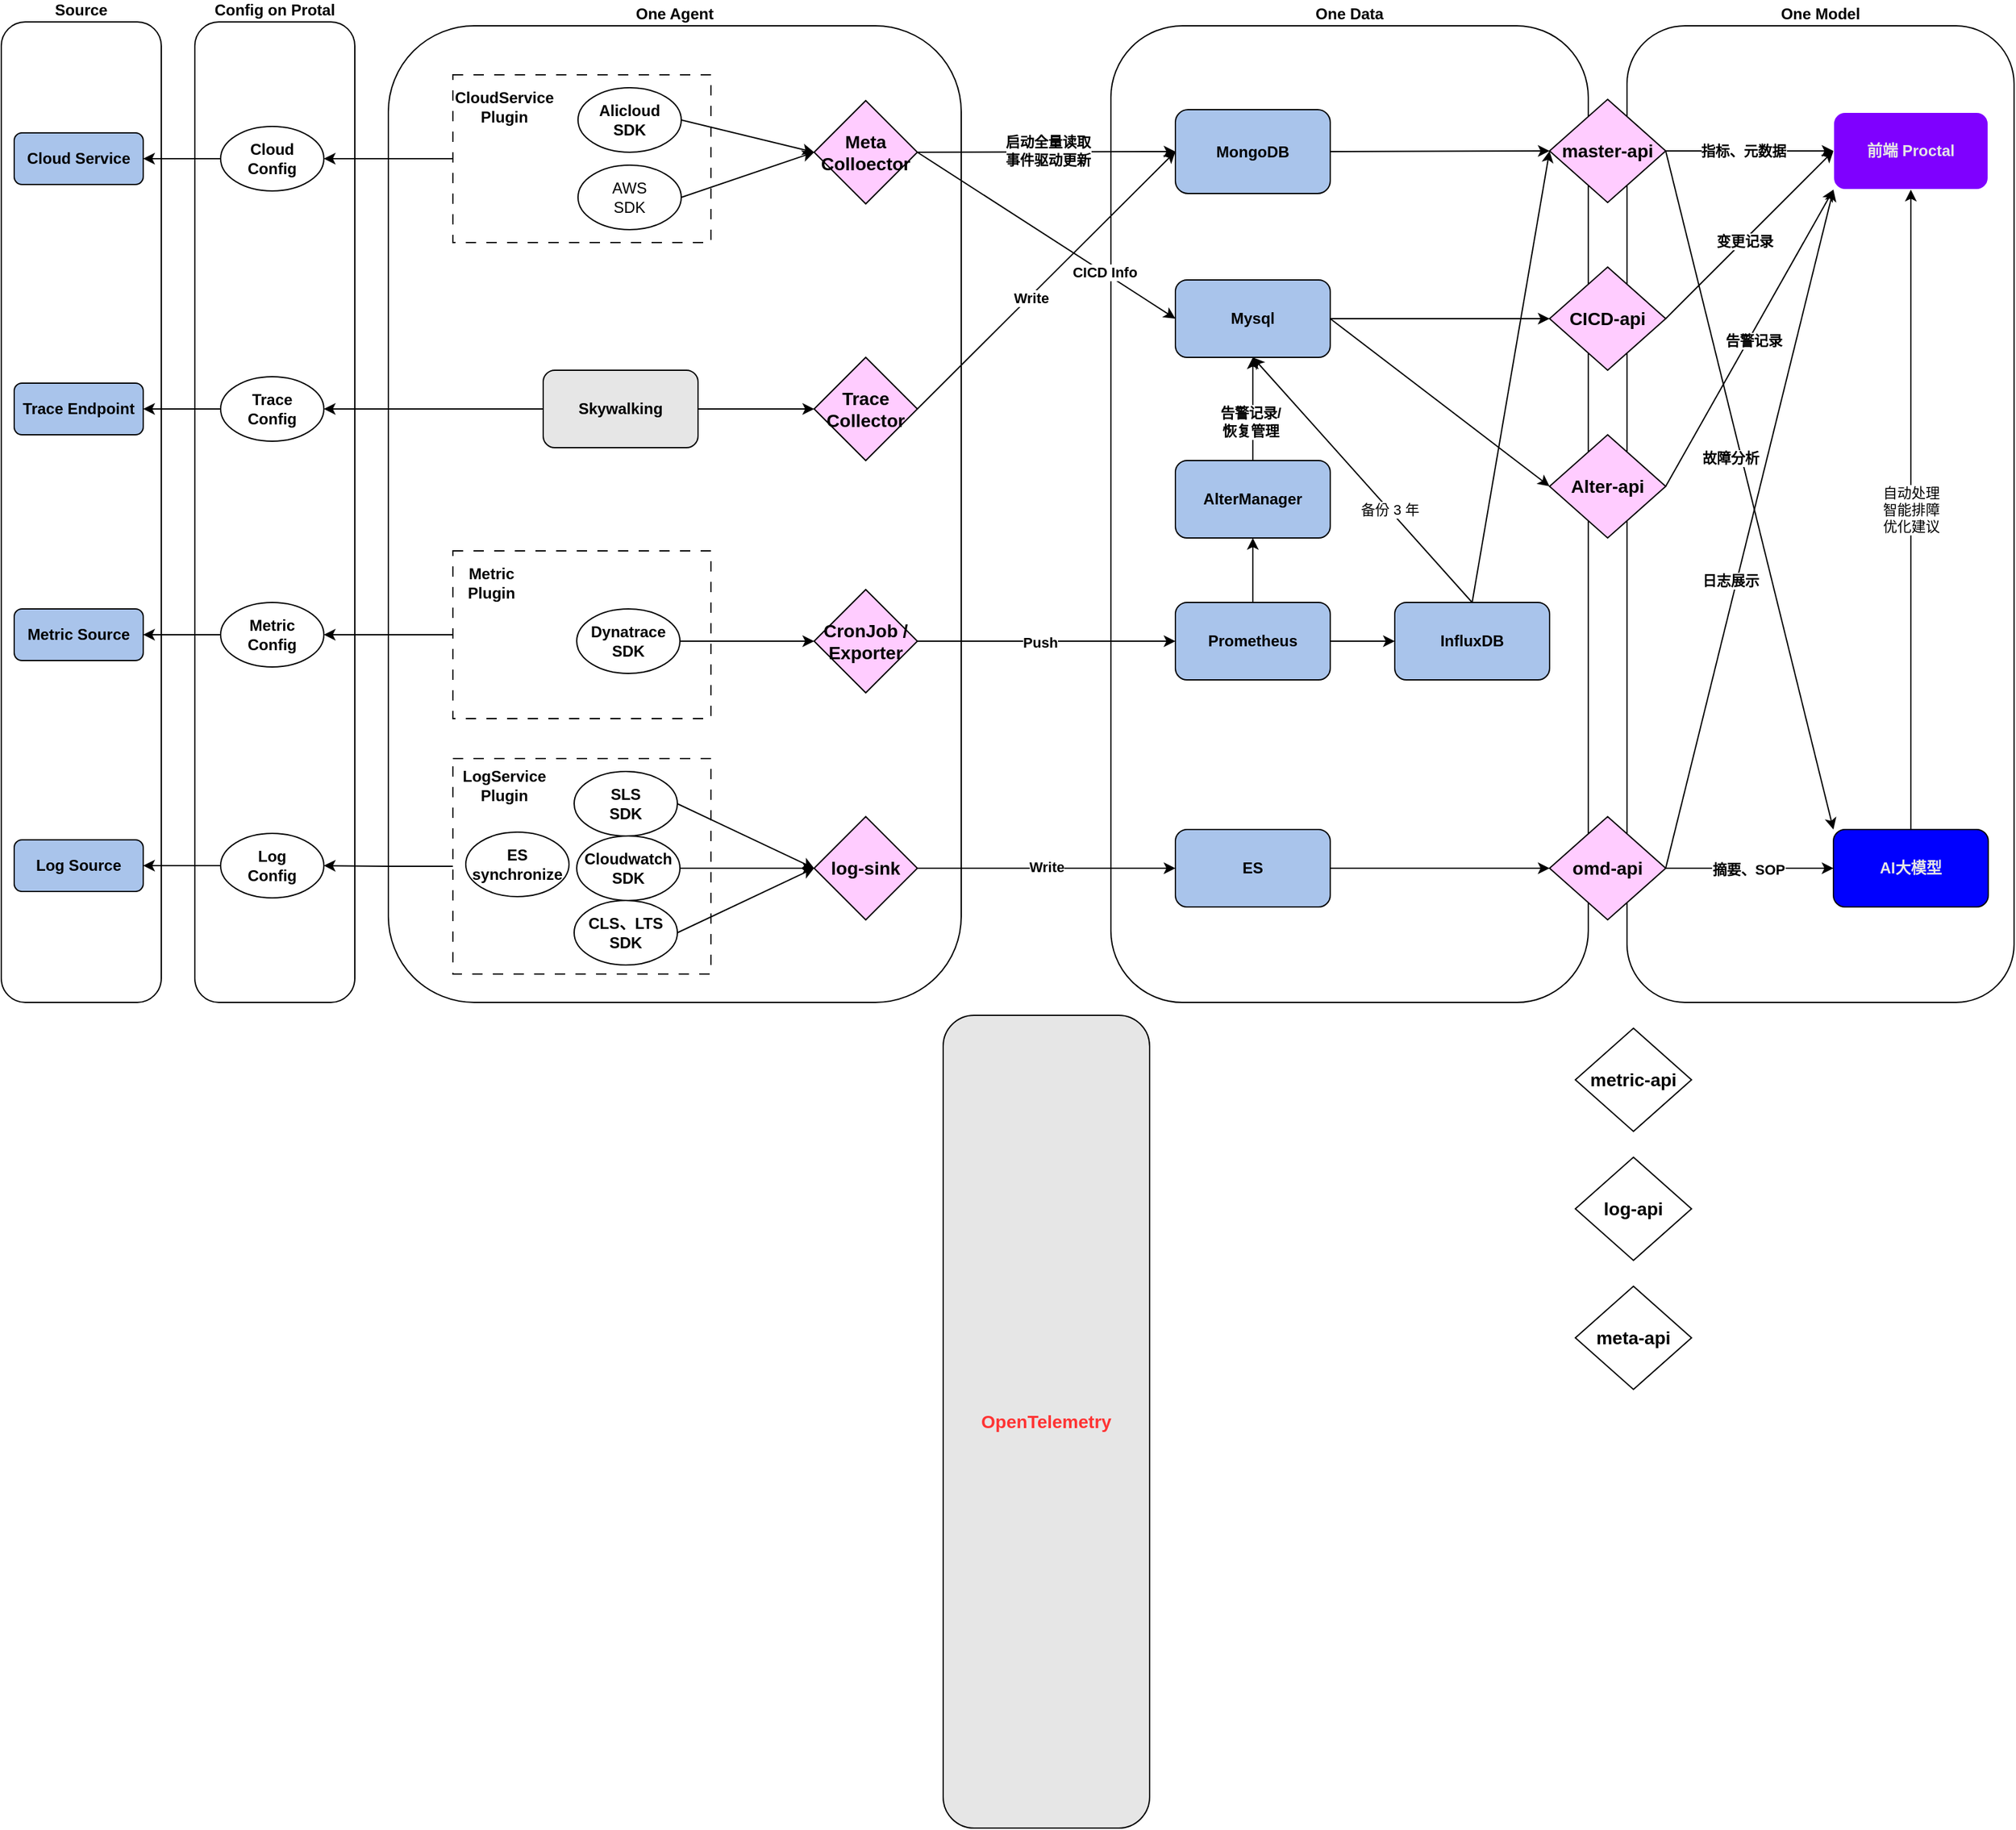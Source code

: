 <mxfile version="21.6.6" type="github">
  <diagram name="第 1 页" id="N1-KNFquu0YFQFn82y0o">
    <mxGraphModel dx="1034" dy="398" grid="1" gridSize="10" guides="0" tooltips="1" connect="1" arrows="1" fold="1" page="1" pageScale="1" pageWidth="827" pageHeight="1169" math="0" shadow="0">
      <root>
        <mxCell id="0" />
        <mxCell id="1" parent="0" />
        <mxCell id="QkV-Cp4CuRcncDUJaHf6-33" value="One Data" style="rounded=1;whiteSpace=wrap;html=1;fillColor=none;labelPosition=center;verticalLabelPosition=top;align=center;verticalAlign=bottom;fontStyle=1;movable=1;resizable=1;rotatable=1;deletable=1;editable=1;locked=0;connectable=1;" parent="1" vertex="1">
          <mxGeometry x="870" y="43" width="370" height="757" as="geometry" />
        </mxCell>
        <mxCell id="QkV-Cp4CuRcncDUJaHf6-35" value="One Model" style="rounded=1;whiteSpace=wrap;html=1;fillColor=none;labelPosition=center;verticalLabelPosition=top;align=center;verticalAlign=bottom;fontStyle=1" parent="1" vertex="1">
          <mxGeometry x="1270" y="43" width="300" height="757" as="geometry" />
        </mxCell>
        <mxCell id="Uf4ihw__WMp9rh9Pb5De-73" value="Config on Protal" style="rounded=1;whiteSpace=wrap;html=1;fillColor=none;labelPosition=center;verticalLabelPosition=top;align=center;verticalAlign=bottom;fontStyle=1" vertex="1" parent="1">
          <mxGeometry x="160" y="40" width="124" height="760" as="geometry" />
        </mxCell>
        <mxCell id="Uf4ihw__WMp9rh9Pb5De-74" value="Source" style="rounded=1;whiteSpace=wrap;html=1;fillColor=none;labelPosition=center;verticalLabelPosition=top;align=center;verticalAlign=bottom;fontStyle=1" vertex="1" parent="1">
          <mxGeometry x="10" y="40" width="124" height="760" as="geometry" />
        </mxCell>
        <mxCell id="QkV-Cp4CuRcncDUJaHf6-42" value="One Agent" style="rounded=1;whiteSpace=wrap;html=1;fillColor=none;labelPosition=center;verticalLabelPosition=top;align=center;verticalAlign=bottom;fontStyle=1" parent="1" vertex="1">
          <mxGeometry x="310" y="43" width="444" height="757" as="geometry" />
        </mxCell>
        <mxCell id="Uf4ihw__WMp9rh9Pb5De-84" style="edgeStyle=orthogonalEdgeStyle;rounded=0;orthogonalLoop=1;jettySize=auto;html=1;exitX=0;exitY=0.5;exitDx=0;exitDy=0;entryX=1;entryY=0.5;entryDx=0;entryDy=0;" edge="1" parent="1" source="Uf4ihw__WMp9rh9Pb5De-65" target="Uf4ihw__WMp9rh9Pb5De-80">
          <mxGeometry relative="1" as="geometry" />
        </mxCell>
        <mxCell id="Uf4ihw__WMp9rh9Pb5De-83" style="edgeStyle=orthogonalEdgeStyle;rounded=0;orthogonalLoop=1;jettySize=auto;html=1;exitX=0;exitY=0.5;exitDx=0;exitDy=0;entryX=1;entryY=0.5;entryDx=0;entryDy=0;" edge="1" parent="1" source="Uf4ihw__WMp9rh9Pb5De-64" target="Uf4ihw__WMp9rh9Pb5De-79">
          <mxGeometry relative="1" as="geometry" />
        </mxCell>
        <mxCell id="Uf4ihw__WMp9rh9Pb5De-81" style="edgeStyle=orthogonalEdgeStyle;rounded=0;orthogonalLoop=1;jettySize=auto;html=1;exitX=0;exitY=0.5;exitDx=0;exitDy=0;entryX=1;entryY=0.5;entryDx=0;entryDy=0;" edge="1" parent="1" source="Uf4ihw__WMp9rh9Pb5De-63" target="Uf4ihw__WMp9rh9Pb5De-77">
          <mxGeometry relative="1" as="geometry" />
        </mxCell>
        <mxCell id="QkV-Cp4CuRcncDUJaHf6-18" value="OpenTelemetry" style="rounded=1;whiteSpace=wrap;html=1;fillColor=#E6E6E6;fontColor=#FF3333;fontStyle=1;fontSize=14;" parent="1" vertex="1">
          <mxGeometry x="740" y="810" width="160" height="630" as="geometry" />
        </mxCell>
        <mxCell id="QkV-Cp4CuRcncDUJaHf6-58" style="edgeStyle=orthogonalEdgeStyle;rounded=0;orthogonalLoop=1;jettySize=auto;html=1;exitX=1;exitY=0.5;exitDx=0;exitDy=0;entryX=0;entryY=0.5;entryDx=0;entryDy=0;" parent="1" source="Uf4ihw__WMp9rh9Pb5De-17" target="QkV-Cp4CuRcncDUJaHf6-65" edge="1">
          <mxGeometry relative="1" as="geometry">
            <mxPoint x="800" y="613" as="targetPoint" />
            <mxPoint x="740" y="613" as="sourcePoint" />
          </mxGeometry>
        </mxCell>
        <mxCell id="Uf4ihw__WMp9rh9Pb5De-69" value="Push" style="edgeLabel;html=1;align=center;verticalAlign=middle;resizable=0;points=[];fontStyle=1" vertex="1" connectable="0" parent="QkV-Cp4CuRcncDUJaHf6-58">
          <mxGeometry x="-0.054" y="-1" relative="1" as="geometry">
            <mxPoint as="offset" />
          </mxGeometry>
        </mxCell>
        <mxCell id="QkV-Cp4CuRcncDUJaHf6-45" style="rounded=0;orthogonalLoop=1;jettySize=auto;html=1;exitX=1;exitY=0.5;exitDx=0;exitDy=0;entryX=0;entryY=0.5;entryDx=0;entryDy=0;" parent="1" source="Uf4ihw__WMp9rh9Pb5De-23" target="QkV-Cp4CuRcncDUJaHf6-44" edge="1">
          <mxGeometry relative="1" as="geometry">
            <mxPoint x="1310" y="393" as="sourcePoint" />
          </mxGeometry>
        </mxCell>
        <mxCell id="Uf4ihw__WMp9rh9Pb5De-72" value="摘要、SOP" style="edgeLabel;html=1;align=center;verticalAlign=middle;resizable=0;points=[];fontStyle=1" vertex="1" connectable="0" parent="QkV-Cp4CuRcncDUJaHf6-45">
          <mxGeometry x="-0.021" y="-1" relative="1" as="geometry">
            <mxPoint as="offset" />
          </mxGeometry>
        </mxCell>
        <mxCell id="QkV-Cp4CuRcncDUJaHf6-39" value="&lt;font color=&quot;#e6e6e6&quot;&gt;前端 Proctal&lt;/font&gt;" style="rounded=1;whiteSpace=wrap;html=1;fillColor=#7F00FF;fontStyle=1;strokeColor=#FFFFFF;" parent="1" vertex="1">
          <mxGeometry x="1430" y="110" width="120" height="60" as="geometry" />
        </mxCell>
        <mxCell id="QkV-Cp4CuRcncDUJaHf6-47" value="自动处理&lt;br&gt;智能排障&lt;br&gt;优化建议" style="edgeStyle=orthogonalEdgeStyle;rounded=0;orthogonalLoop=1;jettySize=auto;html=1;exitX=0.5;exitY=0;exitDx=0;exitDy=0;entryX=0.5;entryY=1;entryDx=0;entryDy=0;" parent="1" source="QkV-Cp4CuRcncDUJaHf6-44" target="QkV-Cp4CuRcncDUJaHf6-39" edge="1">
          <mxGeometry relative="1" as="geometry" />
        </mxCell>
        <mxCell id="QkV-Cp4CuRcncDUJaHf6-44" value="AI大模型" style="rounded=1;whiteSpace=wrap;html=1;fontStyle=1;fillColor=#0000FF;fontColor=#E6E6E6;" parent="1" vertex="1">
          <mxGeometry x="1430" y="666" width="120" height="60" as="geometry" />
        </mxCell>
        <mxCell id="Uf4ihw__WMp9rh9Pb5De-7" style="edgeStyle=orthogonalEdgeStyle;rounded=0;orthogonalLoop=1;jettySize=auto;html=1;exitX=1;exitY=0.5;exitDx=0;exitDy=0;entryX=0;entryY=0.5;entryDx=0;entryDy=0;" edge="1" parent="1" source="QkV-Cp4CuRcncDUJaHf6-65" target="QkV-Cp4CuRcncDUJaHf6-66">
          <mxGeometry relative="1" as="geometry" />
        </mxCell>
        <mxCell id="Uf4ihw__WMp9rh9Pb5De-106" style="rounded=0;orthogonalLoop=1;jettySize=auto;html=1;exitX=0.5;exitY=0;exitDx=0;exitDy=0;entryX=0.5;entryY=1;entryDx=0;entryDy=0;" edge="1" parent="1" source="Uf4ihw__WMp9rh9Pb5De-120" target="Uf4ihw__WMp9rh9Pb5De-104">
          <mxGeometry relative="1" as="geometry" />
        </mxCell>
        <mxCell id="Uf4ihw__WMp9rh9Pb5De-108" value="告警记录/&lt;br&gt;恢复管理" style="edgeLabel;html=1;align=center;verticalAlign=middle;resizable=0;points=[];fontStyle=1" vertex="1" connectable="0" parent="Uf4ihw__WMp9rh9Pb5De-106">
          <mxGeometry x="0.119" y="2" relative="1" as="geometry">
            <mxPoint y="15" as="offset" />
          </mxGeometry>
        </mxCell>
        <mxCell id="QkV-Cp4CuRcncDUJaHf6-65" value="Prometheus" style="rounded=1;whiteSpace=wrap;html=1;fontStyle=1;fillColor=#A9C4EB;" parent="1" vertex="1">
          <mxGeometry x="920" y="490" width="120" height="60" as="geometry" />
        </mxCell>
        <mxCell id="Uf4ihw__WMp9rh9Pb5De-105" style="rounded=0;orthogonalLoop=1;jettySize=auto;html=1;exitX=0.5;exitY=0;exitDx=0;exitDy=0;entryX=0.5;entryY=1;entryDx=0;entryDy=0;" edge="1" parent="1" source="QkV-Cp4CuRcncDUJaHf6-66" target="Uf4ihw__WMp9rh9Pb5De-104">
          <mxGeometry relative="1" as="geometry">
            <mxPoint x="1120" y="400" as="sourcePoint" />
            <mxPoint x="980" y="380" as="targetPoint" />
          </mxGeometry>
        </mxCell>
        <mxCell id="Uf4ihw__WMp9rh9Pb5De-107" value="备份 3 年" style="edgeLabel;html=1;align=center;verticalAlign=middle;resizable=0;points=[];" vertex="1" connectable="0" parent="Uf4ihw__WMp9rh9Pb5De-105">
          <mxGeometry x="-0.242" relative="1" as="geometry">
            <mxPoint as="offset" />
          </mxGeometry>
        </mxCell>
        <mxCell id="QkV-Cp4CuRcncDUJaHf6-66" value="InfluxDB" style="rounded=1;whiteSpace=wrap;html=1;fontStyle=1;fillColor=#A9C4EB;" parent="1" vertex="1">
          <mxGeometry x="1090" y="490" width="120" height="60" as="geometry" />
        </mxCell>
        <mxCell id="Uf4ihw__WMp9rh9Pb5De-47" style="edgeStyle=orthogonalEdgeStyle;rounded=0;orthogonalLoop=1;jettySize=auto;html=1;exitX=1;exitY=0.5;exitDx=0;exitDy=0;entryX=0;entryY=0.5;entryDx=0;entryDy=0;" edge="1" parent="1" source="QkV-Cp4CuRcncDUJaHf6-67" target="Uf4ihw__WMp9rh9Pb5De-23">
          <mxGeometry relative="1" as="geometry" />
        </mxCell>
        <mxCell id="QkV-Cp4CuRcncDUJaHf6-67" value="ES" style="rounded=1;whiteSpace=wrap;html=1;fillColor=#A9C4EB;fontStyle=1" parent="1" vertex="1">
          <mxGeometry x="920" y="666" width="120" height="60" as="geometry" />
        </mxCell>
        <mxCell id="Uf4ihw__WMp9rh9Pb5De-82" style="edgeStyle=orthogonalEdgeStyle;rounded=0;orthogonalLoop=1;jettySize=auto;html=1;exitX=0;exitY=0.5;exitDx=0;exitDy=0;entryX=1;entryY=0.5;entryDx=0;entryDy=0;" edge="1" parent="1" source="QkV-Cp4CuRcncDUJaHf6-59" target="Uf4ihw__WMp9rh9Pb5De-78">
          <mxGeometry relative="1" as="geometry" />
        </mxCell>
        <mxCell id="Uf4ihw__WMp9rh9Pb5De-26" style="rounded=0;orthogonalLoop=1;jettySize=auto;html=1;exitX=1;exitY=0.5;exitDx=0;exitDy=0;entryX=0;entryY=0.5;entryDx=0;entryDy=0;" edge="1" parent="1" source="Uf4ihw__WMp9rh9Pb5De-34" target="QkV-Cp4CuRcncDUJaHf6-39">
          <mxGeometry relative="1" as="geometry">
            <mxPoint x="1300" y="175" as="sourcePoint" />
          </mxGeometry>
        </mxCell>
        <mxCell id="Uf4ihw__WMp9rh9Pb5De-37" value="指标、元数据" style="edgeLabel;html=1;align=center;verticalAlign=middle;resizable=0;points=[];fontStyle=1" vertex="1" connectable="0" parent="Uf4ihw__WMp9rh9Pb5De-26">
          <mxGeometry x="-0.328" y="-1" relative="1" as="geometry">
            <mxPoint x="16" y="-1" as="offset" />
          </mxGeometry>
        </mxCell>
        <mxCell id="QkV-Cp4CuRcncDUJaHf6-64" value="MongoDB" style="rounded=1;whiteSpace=wrap;html=1;fontStyle=1;fillColor=#A9C4EB;" parent="1" vertex="1">
          <mxGeometry x="920" y="108" width="120" height="65" as="geometry" />
        </mxCell>
        <mxCell id="QkV-Cp4CuRcncDUJaHf6-70" style="rounded=0;orthogonalLoop=1;jettySize=auto;html=1;exitX=1;exitY=0.5;exitDx=0;exitDy=0;entryX=0;entryY=0.5;entryDx=0;entryDy=0;" parent="1" source="Uf4ihw__WMp9rh9Pb5De-58" target="QkV-Cp4CuRcncDUJaHf6-64" edge="1">
          <mxGeometry relative="1" as="geometry">
            <mxPoint x="740" y="243" as="sourcePoint" />
          </mxGeometry>
        </mxCell>
        <mxCell id="Uf4ihw__WMp9rh9Pb5De-70" value="&lt;b&gt;Write&lt;/b&gt;" style="edgeLabel;html=1;align=center;verticalAlign=middle;resizable=0;points=[];" vertex="1" connectable="0" parent="QkV-Cp4CuRcncDUJaHf6-70">
          <mxGeometry x="-0.125" relative="1" as="geometry">
            <mxPoint y="1" as="offset" />
          </mxGeometry>
        </mxCell>
        <mxCell id="QkV-Cp4CuRcncDUJaHf6-71" style="rounded=0;orthogonalLoop=1;jettySize=auto;html=1;exitX=1;exitY=0.5;exitDx=0;exitDy=0;entryX=0;entryY=0.5;entryDx=0;entryDy=0;" parent="1" source="QkV-Cp4CuRcncDUJaHf6-64" target="Uf4ihw__WMp9rh9Pb5De-34" edge="1">
          <mxGeometry relative="1" as="geometry">
            <mxPoint x="1200" y="175" as="targetPoint" />
          </mxGeometry>
        </mxCell>
        <mxCell id="QkV-Cp4CuRcncDUJaHf6-54" style="edgeStyle=orthogonalEdgeStyle;rounded=0;orthogonalLoop=1;jettySize=auto;html=1;exitX=1;exitY=0.5;exitDx=0;exitDy=0;entryX=0;entryY=0.5;entryDx=0;entryDy=0;" parent="1" target="QkV-Cp4CuRcncDUJaHf6-53" edge="1">
          <mxGeometry relative="1" as="geometry">
            <mxPoint x="1140" y="513" as="sourcePoint" />
          </mxGeometry>
        </mxCell>
        <mxCell id="Uf4ihw__WMp9rh9Pb5De-25" style="rounded=0;orthogonalLoop=1;jettySize=auto;html=1;exitX=1;exitY=0.5;exitDx=0;exitDy=0;entryX=0;entryY=0.5;entryDx=0;entryDy=0;" edge="1" parent="1" source="Uf4ihw__WMp9rh9Pb5De-54" target="QkV-Cp4CuRcncDUJaHf6-64">
          <mxGeometry relative="1" as="geometry">
            <mxPoint x="740" y="128" as="sourcePoint" />
          </mxGeometry>
        </mxCell>
        <mxCell id="Uf4ihw__WMp9rh9Pb5De-40" value="启动全量读取&lt;br&gt;事件驱动更新" style="edgeLabel;html=1;align=center;verticalAlign=middle;resizable=0;points=[];fillColor=none;fontStyle=1" vertex="1" connectable="0" parent="Uf4ihw__WMp9rh9Pb5De-25">
          <mxGeometry x="0.006" y="1" relative="1" as="geometry">
            <mxPoint as="offset" />
          </mxGeometry>
        </mxCell>
        <mxCell id="Uf4ihw__WMp9rh9Pb5De-22" style="edgeStyle=orthogonalEdgeStyle;rounded=0;orthogonalLoop=1;jettySize=auto;html=1;exitX=1;exitY=0.5;exitDx=0;exitDy=0;entryX=0;entryY=0.5;entryDx=0;entryDy=0;" edge="1" parent="1" source="Uf4ihw__WMp9rh9Pb5De-20" target="QkV-Cp4CuRcncDUJaHf6-67">
          <mxGeometry relative="1" as="geometry" />
        </mxCell>
        <mxCell id="Uf4ihw__WMp9rh9Pb5De-71" value="&lt;b&gt;Write&lt;/b&gt;" style="edgeLabel;html=1;align=center;verticalAlign=middle;resizable=0;points=[];" vertex="1" connectable="0" parent="Uf4ihw__WMp9rh9Pb5De-22">
          <mxGeometry x="0.056" y="-4" relative="1" as="geometry">
            <mxPoint x="-6" y="-5" as="offset" />
          </mxGeometry>
        </mxCell>
        <mxCell id="Uf4ihw__WMp9rh9Pb5De-31" style="rounded=0;orthogonalLoop=1;jettySize=auto;html=1;exitX=1;exitY=0.5;exitDx=0;exitDy=0;entryX=0;entryY=1;entryDx=0;entryDy=0;" edge="1" parent="1" source="Uf4ihw__WMp9rh9Pb5De-23" target="QkV-Cp4CuRcncDUJaHf6-39">
          <mxGeometry relative="1" as="geometry" />
        </mxCell>
        <mxCell id="Uf4ihw__WMp9rh9Pb5De-38" value="日志展示" style="edgeLabel;html=1;align=center;verticalAlign=middle;resizable=0;points=[];fontStyle=1" vertex="1" connectable="0" parent="Uf4ihw__WMp9rh9Pb5De-31">
          <mxGeometry x="0.013" y="-2" relative="1" as="geometry">
            <mxPoint x="-18" y="43" as="offset" />
          </mxGeometry>
        </mxCell>
        <mxCell id="Uf4ihw__WMp9rh9Pb5De-23" value="&lt;span style=&quot;font-size: 14px;&quot;&gt;omd-api&lt;/span&gt;" style="rhombus;whiteSpace=wrap;html=1;fontStyle=1;fillColor=#FFCCFF;" vertex="1" parent="1">
          <mxGeometry x="1210" y="656" width="90" height="80" as="geometry" />
        </mxCell>
        <mxCell id="Uf4ihw__WMp9rh9Pb5De-36" style="rounded=0;orthogonalLoop=1;jettySize=auto;html=1;exitX=1;exitY=0.5;exitDx=0;exitDy=0;entryX=0;entryY=0;entryDx=0;entryDy=0;" edge="1" parent="1" source="Uf4ihw__WMp9rh9Pb5De-34" target="QkV-Cp4CuRcncDUJaHf6-44">
          <mxGeometry relative="1" as="geometry" />
        </mxCell>
        <mxCell id="Uf4ihw__WMp9rh9Pb5De-39" value="故障分析" style="edgeLabel;html=1;align=center;verticalAlign=middle;resizable=0;points=[];fontStyle=1" vertex="1" connectable="0" parent="Uf4ihw__WMp9rh9Pb5De-36">
          <mxGeometry x="0.125" relative="1" as="geometry">
            <mxPoint x="-23" y="-58" as="offset" />
          </mxGeometry>
        </mxCell>
        <mxCell id="Uf4ihw__WMp9rh9Pb5De-34" value="&lt;span style=&quot;font-size: 14px;&quot;&gt;master-api&lt;/span&gt;" style="rhombus;whiteSpace=wrap;html=1;fontStyle=1;fillColor=#FFCCFF;" vertex="1" parent="1">
          <mxGeometry x="1210" y="100" width="90" height="80" as="geometry" />
        </mxCell>
        <mxCell id="Uf4ihw__WMp9rh9Pb5De-35" style="rounded=0;orthogonalLoop=1;jettySize=auto;html=1;exitX=0.5;exitY=0;exitDx=0;exitDy=0;entryX=0;entryY=0.5;entryDx=0;entryDy=0;" edge="1" parent="1" source="QkV-Cp4CuRcncDUJaHf6-66" target="Uf4ihw__WMp9rh9Pb5De-34">
          <mxGeometry relative="1" as="geometry" />
        </mxCell>
        <mxCell id="Uf4ihw__WMp9rh9Pb5De-43" value="&lt;span style=&quot;font-size: 14px;&quot;&gt;metric-api&lt;br&gt;&lt;/span&gt;" style="rhombus;whiteSpace=wrap;html=1;fontStyle=1" vertex="1" parent="1">
          <mxGeometry x="1230" y="820" width="90" height="80" as="geometry" />
        </mxCell>
        <mxCell id="Uf4ihw__WMp9rh9Pb5De-44" value="&lt;span style=&quot;font-size: 14px;&quot;&gt;log-api&lt;br&gt;&lt;/span&gt;" style="rhombus;whiteSpace=wrap;html=1;fontStyle=1" vertex="1" parent="1">
          <mxGeometry x="1230" y="920" width="90" height="80" as="geometry" />
        </mxCell>
        <mxCell id="Uf4ihw__WMp9rh9Pb5De-45" value="&lt;span style=&quot;font-size: 14px;&quot;&gt;meta-api&lt;br&gt;&lt;/span&gt;" style="rhombus;whiteSpace=wrap;html=1;fontStyle=1" vertex="1" parent="1">
          <mxGeometry x="1230" y="1020" width="90" height="80" as="geometry" />
        </mxCell>
        <mxCell id="Uf4ihw__WMp9rh9Pb5De-94" value="" style="group" vertex="1" connectable="0" parent="1">
          <mxGeometry x="20" y="669" width="240" height="50" as="geometry" />
        </mxCell>
        <mxCell id="Uf4ihw__WMp9rh9Pb5De-80" value="Log&lt;br&gt;Config" style="ellipse;whiteSpace=wrap;html=1;fontStyle=1" vertex="1" parent="Uf4ihw__WMp9rh9Pb5De-94">
          <mxGeometry x="160" width="80" height="50" as="geometry" />
        </mxCell>
        <mxCell id="Uf4ihw__WMp9rh9Pb5De-88" value="Log Source" style="rounded=1;whiteSpace=wrap;html=1;fontStyle=1;fillColor=#A9C4EB;" vertex="1" parent="Uf4ihw__WMp9rh9Pb5De-94">
          <mxGeometry y="5" width="100" height="40" as="geometry" />
        </mxCell>
        <mxCell id="Uf4ihw__WMp9rh9Pb5De-90" style="edgeStyle=orthogonalEdgeStyle;rounded=0;orthogonalLoop=1;jettySize=auto;html=1;exitX=0;exitY=0.5;exitDx=0;exitDy=0;entryX=1;entryY=0.5;entryDx=0;entryDy=0;" edge="1" parent="Uf4ihw__WMp9rh9Pb5De-94" source="Uf4ihw__WMp9rh9Pb5De-80" target="Uf4ihw__WMp9rh9Pb5De-88">
          <mxGeometry relative="1" as="geometry" />
        </mxCell>
        <mxCell id="Uf4ihw__WMp9rh9Pb5De-95" value="" style="group" vertex="1" connectable="0" parent="1">
          <mxGeometry x="20" y="490" width="240" height="50" as="geometry" />
        </mxCell>
        <mxCell id="Uf4ihw__WMp9rh9Pb5De-79" value="Metric&lt;br&gt;Config" style="ellipse;whiteSpace=wrap;html=1;fontStyle=1" vertex="1" parent="Uf4ihw__WMp9rh9Pb5De-95">
          <mxGeometry x="160" width="80" height="50" as="geometry" />
        </mxCell>
        <mxCell id="Uf4ihw__WMp9rh9Pb5De-87" value="Metric Source" style="rounded=1;whiteSpace=wrap;html=1;fontStyle=1;fillColor=#A9C4EB;" vertex="1" parent="Uf4ihw__WMp9rh9Pb5De-95">
          <mxGeometry y="5" width="100" height="40" as="geometry" />
        </mxCell>
        <mxCell id="Uf4ihw__WMp9rh9Pb5De-91" style="edgeStyle=orthogonalEdgeStyle;rounded=0;orthogonalLoop=1;jettySize=auto;html=1;exitX=0;exitY=0.5;exitDx=0;exitDy=0;entryX=1;entryY=0.5;entryDx=0;entryDy=0;" edge="1" parent="Uf4ihw__WMp9rh9Pb5De-95" source="Uf4ihw__WMp9rh9Pb5De-79" target="Uf4ihw__WMp9rh9Pb5De-87">
          <mxGeometry relative="1" as="geometry" />
        </mxCell>
        <mxCell id="Uf4ihw__WMp9rh9Pb5De-96" value="" style="group" vertex="1" connectable="0" parent="1">
          <mxGeometry x="20" y="121" width="240" height="50" as="geometry" />
        </mxCell>
        <mxCell id="Uf4ihw__WMp9rh9Pb5De-77" value="Cloud&lt;br&gt;Config" style="ellipse;whiteSpace=wrap;html=1;fontStyle=1" vertex="1" parent="Uf4ihw__WMp9rh9Pb5De-96">
          <mxGeometry x="160" width="80" height="50" as="geometry" />
        </mxCell>
        <mxCell id="Uf4ihw__WMp9rh9Pb5De-85" value="Cloud Service" style="rounded=1;whiteSpace=wrap;html=1;fontStyle=1;fillColor=#A9C4EB;" vertex="1" parent="Uf4ihw__WMp9rh9Pb5De-96">
          <mxGeometry y="5" width="100" height="40" as="geometry" />
        </mxCell>
        <mxCell id="Uf4ihw__WMp9rh9Pb5De-93" style="edgeStyle=orthogonalEdgeStyle;rounded=0;orthogonalLoop=1;jettySize=auto;html=1;exitX=0;exitY=0.5;exitDx=0;exitDy=0;" edge="1" parent="Uf4ihw__WMp9rh9Pb5De-96" source="Uf4ihw__WMp9rh9Pb5De-77" target="Uf4ihw__WMp9rh9Pb5De-85">
          <mxGeometry relative="1" as="geometry" />
        </mxCell>
        <mxCell id="Uf4ihw__WMp9rh9Pb5De-97" value="" style="group" vertex="1" connectable="0" parent="1">
          <mxGeometry x="20" y="315" width="240" height="50" as="geometry" />
        </mxCell>
        <mxCell id="Uf4ihw__WMp9rh9Pb5De-78" value="Trace&lt;br&gt;Config" style="ellipse;whiteSpace=wrap;html=1;fontStyle=1" vertex="1" parent="Uf4ihw__WMp9rh9Pb5De-97">
          <mxGeometry x="160" width="80" height="50" as="geometry" />
        </mxCell>
        <mxCell id="Uf4ihw__WMp9rh9Pb5De-86" value="Trace Endpoint" style="rounded=1;whiteSpace=wrap;html=1;fontStyle=1;fillColor=#A9C4EB;" vertex="1" parent="Uf4ihw__WMp9rh9Pb5De-97">
          <mxGeometry y="5" width="100" height="40" as="geometry" />
        </mxCell>
        <mxCell id="Uf4ihw__WMp9rh9Pb5De-92" style="edgeStyle=orthogonalEdgeStyle;rounded=0;orthogonalLoop=1;jettySize=auto;html=1;exitX=0;exitY=0.5;exitDx=0;exitDy=0;entryX=1;entryY=0.5;entryDx=0;entryDy=0;" edge="1" parent="Uf4ihw__WMp9rh9Pb5De-97" source="Uf4ihw__WMp9rh9Pb5De-78" target="Uf4ihw__WMp9rh9Pb5De-86">
          <mxGeometry relative="1" as="geometry" />
        </mxCell>
        <mxCell id="Uf4ihw__WMp9rh9Pb5De-99" value="" style="group" vertex="1" connectable="0" parent="1">
          <mxGeometry x="360" y="450" width="360" height="130" as="geometry" />
        </mxCell>
        <mxCell id="Uf4ihw__WMp9rh9Pb5De-64" value="" style="rounded=0;whiteSpace=wrap;html=1;dashed=1;dashPattern=8 8;fillColor=none;" vertex="1" parent="Uf4ihw__WMp9rh9Pb5De-99">
          <mxGeometry width="200" height="130" as="geometry" />
        </mxCell>
        <mxCell id="Uf4ihw__WMp9rh9Pb5De-17" value="&lt;font style=&quot;font-size: 14px;&quot;&gt;CronJob /&lt;br style=&quot;border-color: var(--border-color);&quot;&gt;Exporter&lt;/font&gt;" style="rhombus;whiteSpace=wrap;html=1;fontStyle=1;fillColor=#FFCCFF;" vertex="1" parent="Uf4ihw__WMp9rh9Pb5De-99">
          <mxGeometry x="280" y="30" width="80" height="80" as="geometry" />
        </mxCell>
        <mxCell id="Uf4ihw__WMp9rh9Pb5De-57" value="Dynatrace&lt;br&gt;SDK" style="ellipse;whiteSpace=wrap;html=1;fontStyle=1" vertex="1" parent="Uf4ihw__WMp9rh9Pb5De-99">
          <mxGeometry x="96" y="45" width="80" height="50" as="geometry" />
        </mxCell>
        <mxCell id="Uf4ihw__WMp9rh9Pb5De-66" value="&lt;b&gt;Metric&lt;br&gt;Plugin&lt;/b&gt;" style="text;strokeColor=none;align=center;fillColor=none;html=1;verticalAlign=middle;whiteSpace=wrap;rounded=0;" vertex="1" parent="Uf4ihw__WMp9rh9Pb5De-99">
          <mxGeometry y="10" width="60" height="30" as="geometry" />
        </mxCell>
        <mxCell id="QkV-Cp4CuRcncDUJaHf6-23" style="edgeStyle=orthogonalEdgeStyle;rounded=0;orthogonalLoop=1;jettySize=auto;html=1;exitX=1;exitY=0.5;exitDx=0;exitDy=0;entryX=0;entryY=0.5;entryDx=0;entryDy=0;" parent="Uf4ihw__WMp9rh9Pb5De-99" source="Uf4ihw__WMp9rh9Pb5De-57" target="Uf4ihw__WMp9rh9Pb5De-17" edge="1">
          <mxGeometry relative="1" as="geometry">
            <mxPoint x="450" y="613" as="sourcePoint" />
            <mxPoint x="466" y="613" as="targetPoint" />
          </mxGeometry>
        </mxCell>
        <mxCell id="Uf4ihw__WMp9rh9Pb5De-100" value="" style="group" vertex="1" connectable="0" parent="1">
          <mxGeometry x="430" y="300" width="290" height="80" as="geometry" />
        </mxCell>
        <mxCell id="QkV-Cp4CuRcncDUJaHf6-59" value="Skywalking" style="rounded=1;whiteSpace=wrap;html=1;fontStyle=1;fillColor=#E6E6E6;" parent="Uf4ihw__WMp9rh9Pb5De-100" vertex="1">
          <mxGeometry y="10" width="120" height="60" as="geometry" />
        </mxCell>
        <mxCell id="Uf4ihw__WMp9rh9Pb5De-58" value="&lt;font style=&quot;font-size: 14px;&quot;&gt;Trace&lt;br&gt;Collector&lt;br&gt;&lt;/font&gt;" style="rhombus;whiteSpace=wrap;html=1;fontStyle=1;fillColor=#FFCCFF;" vertex="1" parent="Uf4ihw__WMp9rh9Pb5De-100">
          <mxGeometry x="210" width="80" height="80" as="geometry" />
        </mxCell>
        <mxCell id="Uf4ihw__WMp9rh9Pb5De-60" style="rounded=0;orthogonalLoop=1;jettySize=auto;html=1;exitX=1;exitY=0.5;exitDx=0;exitDy=0;entryX=0;entryY=0.5;entryDx=0;entryDy=0;" edge="1" parent="Uf4ihw__WMp9rh9Pb5De-100" source="QkV-Cp4CuRcncDUJaHf6-59" target="Uf4ihw__WMp9rh9Pb5De-58">
          <mxGeometry relative="1" as="geometry">
            <mxPoint x="547" y="248" as="sourcePoint" />
            <mxPoint x="650" y="213" as="targetPoint" />
          </mxGeometry>
        </mxCell>
        <mxCell id="Uf4ihw__WMp9rh9Pb5De-101" value="" style="group" vertex="1" connectable="0" parent="1">
          <mxGeometry x="360" y="81" width="360" height="130" as="geometry" />
        </mxCell>
        <mxCell id="Uf4ihw__WMp9rh9Pb5De-63" value="" style="rounded=0;whiteSpace=wrap;html=1;dashed=1;dashPattern=8 8;fillColor=none;" vertex="1" parent="Uf4ihw__WMp9rh9Pb5De-101">
          <mxGeometry width="200" height="130" as="geometry" />
        </mxCell>
        <mxCell id="Uf4ihw__WMp9rh9Pb5De-13" value="Alicloud&lt;br&gt;SDK" style="ellipse;whiteSpace=wrap;html=1;fontStyle=1" vertex="1" parent="Uf4ihw__WMp9rh9Pb5De-101">
          <mxGeometry x="97" y="10" width="80" height="50" as="geometry" />
        </mxCell>
        <mxCell id="Uf4ihw__WMp9rh9Pb5De-14" value="AWS&lt;br&gt;SDK" style="ellipse;whiteSpace=wrap;html=1;" vertex="1" parent="Uf4ihw__WMp9rh9Pb5De-101">
          <mxGeometry x="97" y="70" width="80" height="50" as="geometry" />
        </mxCell>
        <mxCell id="Uf4ihw__WMp9rh9Pb5De-54" value="&lt;font style=&quot;font-size: 14px;&quot;&gt;Meta Colloector&lt;br&gt;&lt;/font&gt;" style="rhombus;whiteSpace=wrap;html=1;fontStyle=1;fillColor=#FFCCFF;" vertex="1" parent="Uf4ihw__WMp9rh9Pb5De-101">
          <mxGeometry x="280" y="20" width="80" height="80" as="geometry" />
        </mxCell>
        <mxCell id="Uf4ihw__WMp9rh9Pb5De-67" value="&lt;b&gt;CloudService&lt;br&gt;Plugin&lt;/b&gt;" style="text;strokeColor=none;align=center;fillColor=none;html=1;verticalAlign=middle;whiteSpace=wrap;rounded=0;" vertex="1" parent="Uf4ihw__WMp9rh9Pb5De-101">
          <mxGeometry y="10" width="80" height="30" as="geometry" />
        </mxCell>
        <mxCell id="Uf4ihw__WMp9rh9Pb5De-5" style="rounded=0;orthogonalLoop=1;jettySize=auto;html=1;exitX=1;exitY=0.5;exitDx=0;exitDy=0;entryX=0;entryY=0.5;entryDx=0;entryDy=0;" edge="1" parent="Uf4ihw__WMp9rh9Pb5De-101" source="Uf4ihw__WMp9rh9Pb5De-13" target="Uf4ihw__WMp9rh9Pb5De-54">
          <mxGeometry relative="1" as="geometry">
            <mxPoint x="530" y="100.5" as="sourcePoint" />
            <mxPoint x="620" y="128" as="targetPoint" />
          </mxGeometry>
        </mxCell>
        <mxCell id="Uf4ihw__WMp9rh9Pb5De-6" style="rounded=0;orthogonalLoop=1;jettySize=auto;html=1;exitX=1;exitY=0.5;exitDx=0;exitDy=0;entryX=0;entryY=0.5;entryDx=0;entryDy=0;" edge="1" parent="Uf4ihw__WMp9rh9Pb5De-101" source="Uf4ihw__WMp9rh9Pb5De-14" target="Uf4ihw__WMp9rh9Pb5De-54">
          <mxGeometry relative="1" as="geometry">
            <mxPoint x="541" y="161.75" as="sourcePoint" />
            <mxPoint x="620" y="128" as="targetPoint" />
          </mxGeometry>
        </mxCell>
        <mxCell id="Uf4ihw__WMp9rh9Pb5De-103" value="" style="group" vertex="1" connectable="0" parent="1">
          <mxGeometry x="360" y="611" width="360" height="167" as="geometry" />
        </mxCell>
        <mxCell id="Uf4ihw__WMp9rh9Pb5De-65" value="" style="rounded=0;whiteSpace=wrap;html=1;dashed=1;dashPattern=8 8;fillColor=none;" vertex="1" parent="Uf4ihw__WMp9rh9Pb5De-103">
          <mxGeometry width="200" height="167" as="geometry" />
        </mxCell>
        <mxCell id="Uf4ihw__WMp9rh9Pb5De-20" value="&lt;font style=&quot;font-size: 14px;&quot;&gt;log-sink&lt;br&gt;&lt;/font&gt;" style="rhombus;whiteSpace=wrap;html=1;fontStyle=1;fillColor=#FFCCFF;" vertex="1" parent="Uf4ihw__WMp9rh9Pb5De-103">
          <mxGeometry x="280" y="45" width="80" height="80" as="geometry" />
        </mxCell>
        <mxCell id="Uf4ihw__WMp9rh9Pb5De-48" value="SLS&lt;br&gt;SDK" style="ellipse;whiteSpace=wrap;html=1;fontStyle=1" vertex="1" parent="Uf4ihw__WMp9rh9Pb5De-103">
          <mxGeometry x="94" y="10" width="80" height="50" as="geometry" />
        </mxCell>
        <mxCell id="Uf4ihw__WMp9rh9Pb5De-50" value="Cloudwatch&lt;br&gt;SDK" style="ellipse;whiteSpace=wrap;html=1;fontStyle=1" vertex="1" parent="Uf4ihw__WMp9rh9Pb5De-103">
          <mxGeometry x="96" y="60" width="80" height="50" as="geometry" />
        </mxCell>
        <mxCell id="Uf4ihw__WMp9rh9Pb5De-52" value="CLS、LTS&lt;br&gt;SDK" style="ellipse;whiteSpace=wrap;html=1;fontStyle=1" vertex="1" parent="Uf4ihw__WMp9rh9Pb5De-103">
          <mxGeometry x="94" y="110" width="80" height="50" as="geometry" />
        </mxCell>
        <mxCell id="Uf4ihw__WMp9rh9Pb5De-89" value="ES synchronize" style="ellipse;whiteSpace=wrap;html=1;fontStyle=1" vertex="1" parent="Uf4ihw__WMp9rh9Pb5De-103">
          <mxGeometry x="10" y="57" width="80" height="50" as="geometry" />
        </mxCell>
        <mxCell id="Uf4ihw__WMp9rh9Pb5De-49" style="rounded=0;orthogonalLoop=1;jettySize=auto;html=1;exitX=1;exitY=0.5;exitDx=0;exitDy=0;entryX=0;entryY=0.5;entryDx=0;entryDy=0;" edge="1" parent="Uf4ihw__WMp9rh9Pb5De-103" source="Uf4ihw__WMp9rh9Pb5De-48" target="Uf4ihw__WMp9rh9Pb5De-20">
          <mxGeometry relative="1" as="geometry" />
        </mxCell>
        <mxCell id="Uf4ihw__WMp9rh9Pb5De-51" style="edgeStyle=orthogonalEdgeStyle;rounded=0;orthogonalLoop=1;jettySize=auto;html=1;exitX=1;exitY=0.5;exitDx=0;exitDy=0;entryX=0;entryY=0.5;entryDx=0;entryDy=0;" edge="1" parent="Uf4ihw__WMp9rh9Pb5De-103" source="Uf4ihw__WMp9rh9Pb5De-50" target="Uf4ihw__WMp9rh9Pb5De-20">
          <mxGeometry relative="1" as="geometry" />
        </mxCell>
        <mxCell id="Uf4ihw__WMp9rh9Pb5De-53" style="rounded=0;orthogonalLoop=1;jettySize=auto;html=1;exitX=1;exitY=0.5;exitDx=0;exitDy=0;entryX=0;entryY=0.5;entryDx=0;entryDy=0;" edge="1" parent="Uf4ihw__WMp9rh9Pb5De-103" source="Uf4ihw__WMp9rh9Pb5De-52" target="Uf4ihw__WMp9rh9Pb5De-20">
          <mxGeometry relative="1" as="geometry" />
        </mxCell>
        <mxCell id="Uf4ihw__WMp9rh9Pb5De-68" value="&lt;b&gt;LogService&lt;br&gt;Plugin&lt;/b&gt;" style="text;strokeColor=none;align=center;fillColor=none;html=1;verticalAlign=middle;whiteSpace=wrap;rounded=0;" vertex="1" parent="Uf4ihw__WMp9rh9Pb5De-103">
          <mxGeometry y="6" width="80" height="30" as="geometry" />
        </mxCell>
        <mxCell id="Uf4ihw__WMp9rh9Pb5De-114" style="rounded=0;orthogonalLoop=1;jettySize=auto;html=1;exitX=1;exitY=0.5;exitDx=0;exitDy=0;entryX=0;entryY=0.5;entryDx=0;entryDy=0;" edge="1" parent="1" source="Uf4ihw__WMp9rh9Pb5De-104" target="Uf4ihw__WMp9rh9Pb5De-110">
          <mxGeometry relative="1" as="geometry" />
        </mxCell>
        <mxCell id="Uf4ihw__WMp9rh9Pb5De-118" style="rounded=0;orthogonalLoop=1;jettySize=auto;html=1;exitX=1;exitY=0.5;exitDx=0;exitDy=0;entryX=0;entryY=0.5;entryDx=0;entryDy=0;" edge="1" parent="1" source="Uf4ihw__WMp9rh9Pb5De-104" target="Uf4ihw__WMp9rh9Pb5De-115">
          <mxGeometry relative="1" as="geometry" />
        </mxCell>
        <mxCell id="Uf4ihw__WMp9rh9Pb5De-104" value="Mysql" style="rounded=1;whiteSpace=wrap;html=1;fontStyle=1;fillColor=#A9C4EB;" vertex="1" parent="1">
          <mxGeometry x="920" y="240" width="120" height="60" as="geometry" />
        </mxCell>
        <mxCell id="Uf4ihw__WMp9rh9Pb5De-111" style="rounded=0;orthogonalLoop=1;jettySize=auto;html=1;exitX=1;exitY=0.5;exitDx=0;exitDy=0;entryX=0;entryY=1;entryDx=0;entryDy=0;" edge="1" parent="1" source="Uf4ihw__WMp9rh9Pb5De-110" target="QkV-Cp4CuRcncDUJaHf6-39">
          <mxGeometry relative="1" as="geometry" />
        </mxCell>
        <mxCell id="Uf4ihw__WMp9rh9Pb5De-123" value="告警记录" style="edgeLabel;html=1;align=center;verticalAlign=middle;resizable=0;points=[];fontStyle=1" vertex="1" connectable="0" parent="Uf4ihw__WMp9rh9Pb5De-111">
          <mxGeometry x="-0.0" y="-3" relative="1" as="geometry">
            <mxPoint as="offset" />
          </mxGeometry>
        </mxCell>
        <mxCell id="Uf4ihw__WMp9rh9Pb5De-110" value="&lt;span style=&quot;font-size: 14px;&quot;&gt;Alter-api&lt;/span&gt;" style="rhombus;whiteSpace=wrap;html=1;fontStyle=1;fillColor=#FFCCFF;" vertex="1" parent="1">
          <mxGeometry x="1210" y="360" width="90" height="80" as="geometry" />
        </mxCell>
        <mxCell id="Uf4ihw__WMp9rh9Pb5De-119" style="rounded=0;orthogonalLoop=1;jettySize=auto;html=1;exitX=1;exitY=0.5;exitDx=0;exitDy=0;entryX=0;entryY=0.5;entryDx=0;entryDy=0;" edge="1" parent="1" source="Uf4ihw__WMp9rh9Pb5De-115" target="QkV-Cp4CuRcncDUJaHf6-39">
          <mxGeometry relative="1" as="geometry" />
        </mxCell>
        <mxCell id="Uf4ihw__WMp9rh9Pb5De-124" value="变更记录" style="edgeLabel;html=1;align=center;verticalAlign=middle;resizable=0;points=[];fontStyle=1" vertex="1" connectable="0" parent="Uf4ihw__WMp9rh9Pb5De-119">
          <mxGeometry x="-0.3" y="-1" relative="1" as="geometry">
            <mxPoint x="14" y="-15" as="offset" />
          </mxGeometry>
        </mxCell>
        <mxCell id="Uf4ihw__WMp9rh9Pb5De-115" value="&lt;span style=&quot;font-size: 14px;&quot;&gt;CICD-api&lt;/span&gt;" style="rhombus;whiteSpace=wrap;html=1;fontStyle=1;fillColor=#FFCCFF;" vertex="1" parent="1">
          <mxGeometry x="1210" y="230" width="90" height="80" as="geometry" />
        </mxCell>
        <mxCell id="Uf4ihw__WMp9rh9Pb5De-116" style="rounded=0;orthogonalLoop=1;jettySize=auto;html=1;exitX=1;exitY=0.5;exitDx=0;exitDy=0;entryX=0;entryY=0.5;entryDx=0;entryDy=0;" edge="1" parent="1" source="Uf4ihw__WMp9rh9Pb5De-54" target="Uf4ihw__WMp9rh9Pb5De-104">
          <mxGeometry relative="1" as="geometry" />
        </mxCell>
        <mxCell id="Uf4ihw__WMp9rh9Pb5De-117" value="&lt;b&gt;CICD Info&lt;/b&gt;" style="edgeLabel;html=1;align=center;verticalAlign=middle;resizable=0;points=[];" vertex="1" connectable="0" parent="Uf4ihw__WMp9rh9Pb5De-116">
          <mxGeometry x="0.446" relative="1" as="geometry">
            <mxPoint as="offset" />
          </mxGeometry>
        </mxCell>
        <mxCell id="Uf4ihw__WMp9rh9Pb5De-121" value="" style="rounded=0;orthogonalLoop=1;jettySize=auto;html=1;exitX=0.5;exitY=0;exitDx=0;exitDy=0;entryX=0.5;entryY=1;entryDx=0;entryDy=0;" edge="1" parent="1" source="QkV-Cp4CuRcncDUJaHf6-65" target="Uf4ihw__WMp9rh9Pb5De-120">
          <mxGeometry relative="1" as="geometry">
            <mxPoint x="980" y="490" as="sourcePoint" />
            <mxPoint x="980" y="300" as="targetPoint" />
          </mxGeometry>
        </mxCell>
        <mxCell id="Uf4ihw__WMp9rh9Pb5De-120" value="AlterManager" style="rounded=1;whiteSpace=wrap;html=1;fontStyle=1;fillColor=#A9C4EB;" vertex="1" parent="1">
          <mxGeometry x="920" y="380" width="120" height="60" as="geometry" />
        </mxCell>
      </root>
    </mxGraphModel>
  </diagram>
</mxfile>
